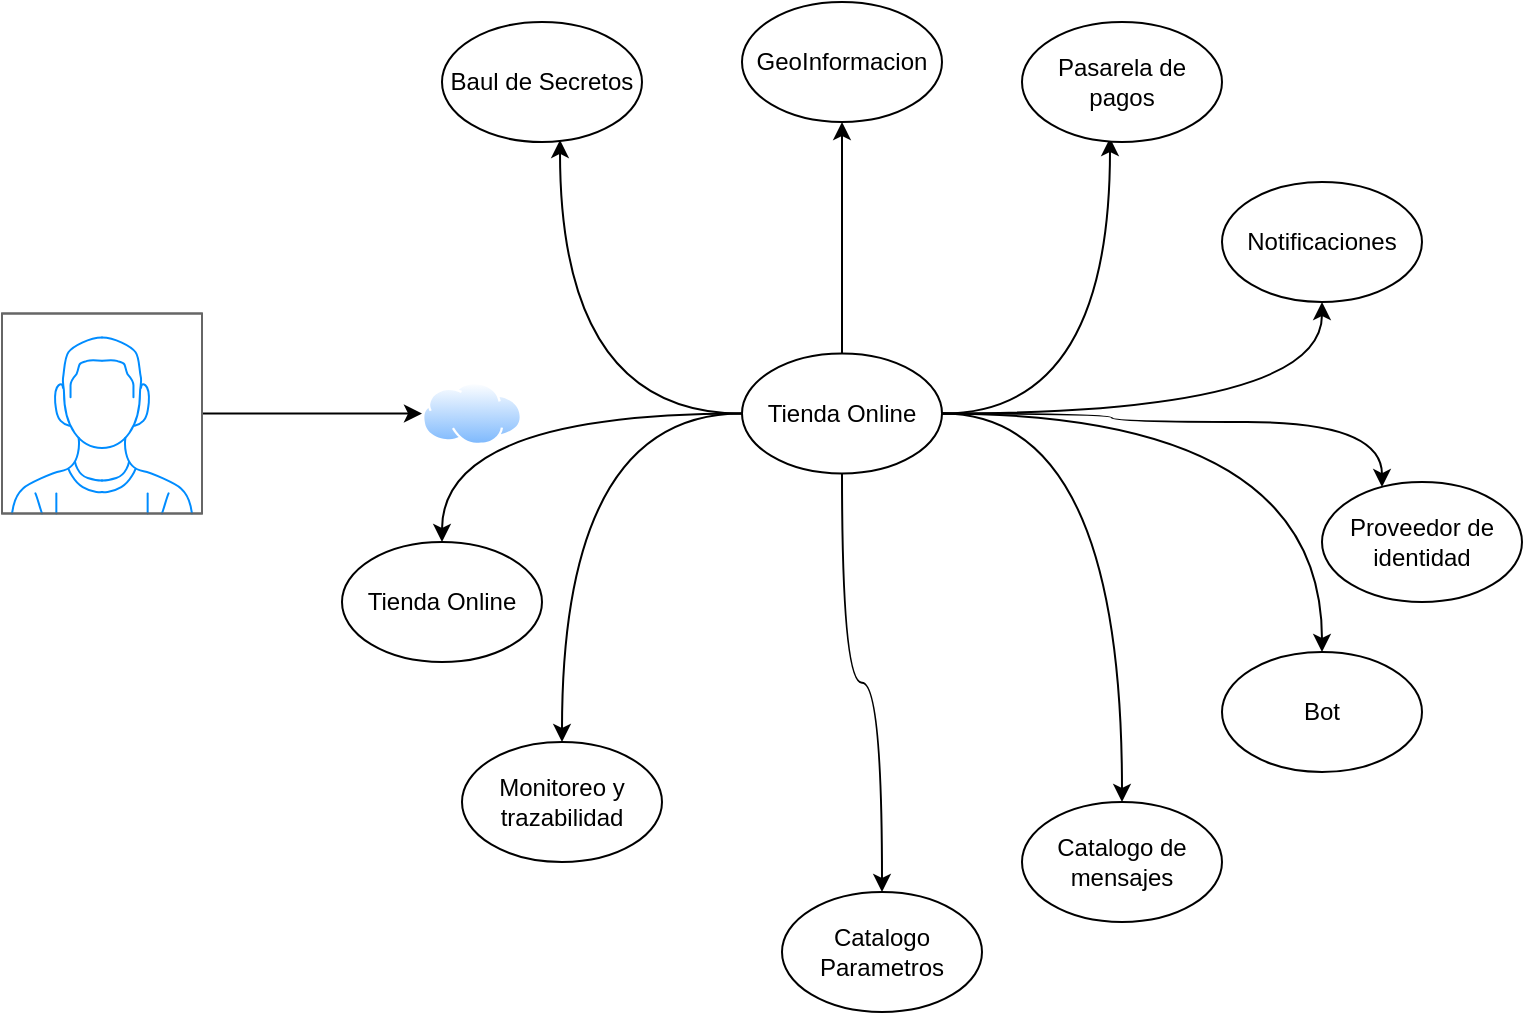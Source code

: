 <mxfile version="20.8.16" type="device" pages="2"><diagram name="Página-1" id="Wryyucmhah-fW5mrJ8Sf"><mxGraphModel dx="864" dy="516" grid="1" gridSize="10" guides="1" tooltips="1" connect="1" arrows="1" fold="1" page="1" pageScale="1" pageWidth="827" pageHeight="1169" math="0" shadow="0"><root><mxCell id="0"/><mxCell id="1" parent="0"/><mxCell id="R9JI09Bv2zR-LtRZ9-bN-1" value="" style="image;aspect=fixed;perimeter=ellipsePerimeter;html=1;align=center;shadow=0;dashed=0;spacingTop=3;image=img/lib/active_directory/internet_cloud.svg;" parent="1" vertex="1"><mxGeometry x="240" y="330" width="50" height="31.5" as="geometry"/></mxCell><mxCell id="R9JI09Bv2zR-LtRZ9-bN-3" style="edgeStyle=orthogonalEdgeStyle;rounded=0;orthogonalLoop=1;jettySize=auto;html=1;" parent="1" source="R9JI09Bv2zR-LtRZ9-bN-2" target="R9JI09Bv2zR-LtRZ9-bN-1" edge="1"><mxGeometry relative="1" as="geometry"><Array as="points"/></mxGeometry></mxCell><mxCell id="R9JI09Bv2zR-LtRZ9-bN-2" value="" style="verticalLabelPosition=bottom;shadow=0;dashed=0;align=center;html=1;verticalAlign=top;strokeWidth=1;shape=mxgraph.mockup.containers.userMale;strokeColor=#666666;strokeColor2=#008cff;" parent="1" vertex="1"><mxGeometry x="30" y="295.75" width="100" height="100" as="geometry"/></mxCell><mxCell id="R9JI09Bv2zR-LtRZ9-bN-15" style="edgeStyle=orthogonalEdgeStyle;rounded=0;orthogonalLoop=1;jettySize=auto;html=1;curved=1;" parent="1" source="R9JI09Bv2zR-LtRZ9-bN-4" target="R9JI09Bv2zR-LtRZ9-bN-12" edge="1"><mxGeometry relative="1" as="geometry"/></mxCell><mxCell id="R9JI09Bv2zR-LtRZ9-bN-16" style="edgeStyle=orthogonalEdgeStyle;rounded=0;orthogonalLoop=1;jettySize=auto;html=1;curved=1;" parent="1" source="R9JI09Bv2zR-LtRZ9-bN-4" target="R9JI09Bv2zR-LtRZ9-bN-11" edge="1"><mxGeometry relative="1" as="geometry"/></mxCell><mxCell id="R9JI09Bv2zR-LtRZ9-bN-17" style="edgeStyle=orthogonalEdgeStyle;rounded=0;orthogonalLoop=1;jettySize=auto;html=1;curved=1;" parent="1" source="R9JI09Bv2zR-LtRZ9-bN-4" target="R9JI09Bv2zR-LtRZ9-bN-14" edge="1"><mxGeometry relative="1" as="geometry"/></mxCell><mxCell id="R9JI09Bv2zR-LtRZ9-bN-18" style="edgeStyle=orthogonalEdgeStyle;rounded=0;orthogonalLoop=1;jettySize=auto;html=1;curved=1;" parent="1" source="R9JI09Bv2zR-LtRZ9-bN-4" target="R9JI09Bv2zR-LtRZ9-bN-10" edge="1"><mxGeometry relative="1" as="geometry"/></mxCell><mxCell id="R9JI09Bv2zR-LtRZ9-bN-19" style="edgeStyle=orthogonalEdgeStyle;rounded=0;orthogonalLoop=1;jettySize=auto;html=1;curved=1;" parent="1" source="R9JI09Bv2zR-LtRZ9-bN-4" target="R9JI09Bv2zR-LtRZ9-bN-9" edge="1"><mxGeometry relative="1" as="geometry"/></mxCell><mxCell id="R9JI09Bv2zR-LtRZ9-bN-20" style="edgeStyle=orthogonalEdgeStyle;rounded=0;orthogonalLoop=1;jettySize=auto;html=1;curved=1;" parent="1" source="R9JI09Bv2zR-LtRZ9-bN-4" target="R9JI09Bv2zR-LtRZ9-bN-8" edge="1"><mxGeometry relative="1" as="geometry"><Array as="points"><mxPoint x="585" y="346"/><mxPoint x="585" y="350"/><mxPoint x="720" y="350"/></Array></mxGeometry></mxCell><mxCell id="R9JI09Bv2zR-LtRZ9-bN-21" style="edgeStyle=orthogonalEdgeStyle;rounded=0;orthogonalLoop=1;jettySize=auto;html=1;curved=1;" parent="1" source="R9JI09Bv2zR-LtRZ9-bN-4" target="R9JI09Bv2zR-LtRZ9-bN-7" edge="1"><mxGeometry relative="1" as="geometry"/></mxCell><mxCell id="R9JI09Bv2zR-LtRZ9-bN-22" style="edgeStyle=orthogonalEdgeStyle;rounded=0;orthogonalLoop=1;jettySize=auto;html=1;entryX=0.44;entryY=0.967;entryDx=0;entryDy=0;entryPerimeter=0;curved=1;" parent="1" source="R9JI09Bv2zR-LtRZ9-bN-4" target="R9JI09Bv2zR-LtRZ9-bN-6" edge="1"><mxGeometry relative="1" as="geometry"/></mxCell><mxCell id="R9JI09Bv2zR-LtRZ9-bN-23" style="edgeStyle=orthogonalEdgeStyle;rounded=0;orthogonalLoop=1;jettySize=auto;html=1;curved=1;" parent="1" source="R9JI09Bv2zR-LtRZ9-bN-4" target="R9JI09Bv2zR-LtRZ9-bN-13" edge="1"><mxGeometry relative="1" as="geometry"/></mxCell><mxCell id="R9JI09Bv2zR-LtRZ9-bN-24" style="edgeStyle=orthogonalEdgeStyle;rounded=0;orthogonalLoop=1;jettySize=auto;html=1;entryX=0.59;entryY=0.983;entryDx=0;entryDy=0;entryPerimeter=0;curved=1;" parent="1" source="R9JI09Bv2zR-LtRZ9-bN-4" target="R9JI09Bv2zR-LtRZ9-bN-5" edge="1"><mxGeometry relative="1" as="geometry"/></mxCell><mxCell id="R9JI09Bv2zR-LtRZ9-bN-4" value="Tienda Online" style="ellipse;whiteSpace=wrap;html=1;" parent="1" vertex="1"><mxGeometry x="400" y="315.75" width="100" height="60" as="geometry"/></mxCell><mxCell id="R9JI09Bv2zR-LtRZ9-bN-5" value="Baul de Secretos" style="ellipse;whiteSpace=wrap;html=1;" parent="1" vertex="1"><mxGeometry x="250" y="150" width="100" height="60" as="geometry"/></mxCell><mxCell id="R9JI09Bv2zR-LtRZ9-bN-6" value="Pasarela de pagos" style="ellipse;whiteSpace=wrap;html=1;" parent="1" vertex="1"><mxGeometry x="540" y="150" width="100" height="60" as="geometry"/></mxCell><mxCell id="R9JI09Bv2zR-LtRZ9-bN-7" value="Notificaciones" style="ellipse;whiteSpace=wrap;html=1;" parent="1" vertex="1"><mxGeometry x="640" y="230" width="100" height="60" as="geometry"/></mxCell><mxCell id="R9JI09Bv2zR-LtRZ9-bN-8" value="Proveedor de identidad" style="ellipse;whiteSpace=wrap;html=1;" parent="1" vertex="1"><mxGeometry x="690" y="380" width="100" height="60" as="geometry"/></mxCell><mxCell id="R9JI09Bv2zR-LtRZ9-bN-9" value="Bot" style="ellipse;whiteSpace=wrap;html=1;" parent="1" vertex="1"><mxGeometry x="640" y="465" width="100" height="60" as="geometry"/></mxCell><mxCell id="R9JI09Bv2zR-LtRZ9-bN-10" value="Catalogo de mensajes" style="ellipse;whiteSpace=wrap;html=1;" parent="1" vertex="1"><mxGeometry x="540" y="540" width="100" height="60" as="geometry"/></mxCell><mxCell id="R9JI09Bv2zR-LtRZ9-bN-11" value="Monitoreo y trazabilidad" style="ellipse;whiteSpace=wrap;html=1;" parent="1" vertex="1"><mxGeometry x="260" y="510" width="100" height="60" as="geometry"/></mxCell><mxCell id="R9JI09Bv2zR-LtRZ9-bN-12" value="Tienda Online" style="ellipse;whiteSpace=wrap;html=1;" parent="1" vertex="1"><mxGeometry x="200" y="410" width="100" height="60" as="geometry"/></mxCell><mxCell id="R9JI09Bv2zR-LtRZ9-bN-13" value="GeoInformacion" style="ellipse;whiteSpace=wrap;html=1;" parent="1" vertex="1"><mxGeometry x="400" y="140" width="100" height="60" as="geometry"/></mxCell><mxCell id="R9JI09Bv2zR-LtRZ9-bN-14" value="Catalogo Parametros" style="ellipse;whiteSpace=wrap;html=1;" parent="1" vertex="1"><mxGeometry x="420" y="585" width="100" height="60" as="geometry"/></mxCell></root></mxGraphModel></diagram><diagram id="0RxNR1JEXDgErhvnBJr3" name="Página-2"><mxGraphModel dx="864" dy="516" grid="1" gridSize="10" guides="1" tooltips="1" connect="1" arrows="1" fold="1" page="1" pageScale="1" pageWidth="827" pageHeight="1169" math="0" shadow="0"><root><mxCell id="0"/><mxCell id="1" parent="0"/><mxCell id="xSWh9EmyfVRPQpltKV7m-1" style="edgeStyle=orthogonalEdgeStyle;rounded=0;orthogonalLoop=1;jettySize=auto;html=1;" edge="1" parent="1" source="Aa8f2Maf4JUacKesTiRi-1" target="Aa8f2Maf4JUacKesTiRi-14"><mxGeometry relative="1" as="geometry"/></mxCell><mxCell id="Aa8f2Maf4JUacKesTiRi-1" value="" style="image;aspect=fixed;perimeter=ellipsePerimeter;html=1;align=center;shadow=0;dashed=0;spacingTop=3;image=img/lib/active_directory/internet_cloud.svg;" parent="1" vertex="1"><mxGeometry x="240" y="330" width="50" height="31.5" as="geometry"/></mxCell><mxCell id="Aa8f2Maf4JUacKesTiRi-2" style="edgeStyle=orthogonalEdgeStyle;rounded=0;orthogonalLoop=1;jettySize=auto;html=1;" parent="1" source="Aa8f2Maf4JUacKesTiRi-3" target="Aa8f2Maf4JUacKesTiRi-1" edge="1"><mxGeometry relative="1" as="geometry"><Array as="points"/></mxGeometry></mxCell><mxCell id="Aa8f2Maf4JUacKesTiRi-3" value="" style="verticalLabelPosition=bottom;shadow=0;dashed=0;align=center;html=1;verticalAlign=top;strokeWidth=1;shape=mxgraph.mockup.containers.userMale;strokeColor=#666666;strokeColor2=#008cff;" parent="1" vertex="1"><mxGeometry x="30" y="295.75" width="100" height="100" as="geometry"/></mxCell><mxCell id="Aa8f2Maf4JUacKesTiRi-5" style="edgeStyle=orthogonalEdgeStyle;rounded=0;orthogonalLoop=1;jettySize=auto;html=1;curved=1;" parent="1" source="Aa8f2Maf4JUacKesTiRi-14" target="Aa8f2Maf4JUacKesTiRi-21" edge="1"><mxGeometry relative="1" as="geometry"/></mxCell><mxCell id="Aa8f2Maf4JUacKesTiRi-6" style="edgeStyle=orthogonalEdgeStyle;rounded=0;orthogonalLoop=1;jettySize=auto;html=1;curved=1;" parent="1" source="Aa8f2Maf4JUacKesTiRi-14" target="Aa8f2Maf4JUacKesTiRi-24" edge="1"><mxGeometry relative="1" as="geometry"/></mxCell><mxCell id="Aa8f2Maf4JUacKesTiRi-7" style="edgeStyle=orthogonalEdgeStyle;rounded=0;orthogonalLoop=1;jettySize=auto;html=1;curved=1;" parent="1" source="Aa8f2Maf4JUacKesTiRi-14" target="Aa8f2Maf4JUacKesTiRi-20" edge="1"><mxGeometry relative="1" as="geometry"/></mxCell><mxCell id="Aa8f2Maf4JUacKesTiRi-9" style="edgeStyle=orthogonalEdgeStyle;rounded=0;orthogonalLoop=1;jettySize=auto;html=1;curved=1;" parent="1" source="Aa8f2Maf4JUacKesTiRi-14" target="Aa8f2Maf4JUacKesTiRi-18" edge="1"><mxGeometry relative="1" as="geometry"><Array as="points"><mxPoint x="585" y="346"/><mxPoint x="585" y="350"/><mxPoint x="720" y="350"/></Array></mxGeometry></mxCell><mxCell id="Aa8f2Maf4JUacKesTiRi-10" style="edgeStyle=orthogonalEdgeStyle;rounded=0;orthogonalLoop=1;jettySize=auto;html=1;curved=1;" parent="1" source="Aa8f2Maf4JUacKesTiRi-14" target="Aa8f2Maf4JUacKesTiRi-17" edge="1"><mxGeometry relative="1" as="geometry"/></mxCell><mxCell id="Aa8f2Maf4JUacKesTiRi-11" style="edgeStyle=orthogonalEdgeStyle;rounded=0;orthogonalLoop=1;jettySize=auto;html=1;entryX=0.44;entryY=0.967;entryDx=0;entryDy=0;entryPerimeter=0;curved=1;" parent="1" source="Aa8f2Maf4JUacKesTiRi-14" target="Aa8f2Maf4JUacKesTiRi-16" edge="1"><mxGeometry relative="1" as="geometry"/></mxCell><mxCell id="Aa8f2Maf4JUacKesTiRi-13" style="edgeStyle=orthogonalEdgeStyle;rounded=0;orthogonalLoop=1;jettySize=auto;html=1;entryX=0.59;entryY=0.983;entryDx=0;entryDy=0;entryPerimeter=0;curved=1;" parent="1" source="Aa8f2Maf4JUacKesTiRi-14" target="Aa8f2Maf4JUacKesTiRi-15" edge="1"><mxGeometry relative="1" as="geometry"/></mxCell><mxCell id="Aa8f2Maf4JUacKesTiRi-14" value="WorkBot" style="ellipse;whiteSpace=wrap;html=1;" parent="1" vertex="1"><mxGeometry x="400" y="315.75" width="100" height="60" as="geometry"/></mxCell><mxCell id="Aa8f2Maf4JUacKesTiRi-15" value="Baul de Secretos" style="ellipse;whiteSpace=wrap;html=1;" parent="1" vertex="1"><mxGeometry x="250" y="150" width="100" height="60" as="geometry"/></mxCell><mxCell id="Aa8f2Maf4JUacKesTiRi-16" value="Pasarela de pagos" style="ellipse;whiteSpace=wrap;html=1;" parent="1" vertex="1"><mxGeometry x="540" y="150" width="100" height="60" as="geometry"/></mxCell><mxCell id="Aa8f2Maf4JUacKesTiRi-17" value="Notificaciones" style="ellipse;whiteSpace=wrap;html=1;" parent="1" vertex="1"><mxGeometry x="640" y="230" width="100" height="60" as="geometry"/></mxCell><mxCell id="Aa8f2Maf4JUacKesTiRi-18" value="Proveedor de identidad" style="ellipse;whiteSpace=wrap;html=1;" parent="1" vertex="1"><mxGeometry x="690" y="380" width="100" height="60" as="geometry"/></mxCell><mxCell id="Aa8f2Maf4JUacKesTiRi-20" value="Catalogo de mensajes" style="ellipse;whiteSpace=wrap;html=1;" parent="1" vertex="1"><mxGeometry x="540" y="540" width="100" height="60" as="geometry"/></mxCell><mxCell id="Aa8f2Maf4JUacKesTiRi-21" value="Monitoreo y trazabilidad" style="ellipse;whiteSpace=wrap;html=1;" parent="1" vertex="1"><mxGeometry x="260" y="510" width="100" height="60" as="geometry"/></mxCell><mxCell id="Aa8f2Maf4JUacKesTiRi-24" value="Catalogo Parametros" style="ellipse;whiteSpace=wrap;html=1;" parent="1" vertex="1"><mxGeometry x="400" y="585" width="100" height="60" as="geometry"/></mxCell><mxCell id="Aa8f2Maf4JUacKesTiRi-25" value="Muy necesario ya que la aplicacion debera poder mandar al cliente a pagar la membresia, y estos permiten devolver si fue exitoso o no" style="rounded=0;whiteSpace=wrap;html=1;" parent="1" vertex="1"><mxGeometry x="560" width="120" height="120" as="geometry"/></mxCell><mxCell id="Aa8f2Maf4JUacKesTiRi-26" value="Se debe poder enviar notificaciones a los miembros sobre eventos, ofertas o actividades que realice el centro deportivo" style="rounded=0;whiteSpace=wrap;html=1;" parent="1" vertex="1"><mxGeometry x="700" y="100" width="120" height="130" as="geometry"/></mxCell><mxCell id="Aa8f2Maf4JUacKesTiRi-27" value="El minimo de seguridad tanto para el usuario final como em miembro" style="rounded=0;whiteSpace=wrap;html=1;" parent="1" vertex="1"><mxGeometry x="720" y="440" width="100" height="140" as="geometry"/></mxCell><mxCell id="Aa8f2Maf4JUacKesTiRi-28" value="Mensajes para cada error o excepcion ue llegue a suceder, con el fin de que la aplicacion no tenga que guardarlos y liberar codigo quemado" style="rounded=0;whiteSpace=wrap;html=1;" parent="1" vertex="1"><mxGeometry x="560" y="600" width="100" height="140" as="geometry"/></mxCell><mxCell id="Aa8f2Maf4JUacKesTiRi-29" value="Manejor de horarios, tarifas y membresias, asi como tambien un programa de activdades" style="rounded=0;whiteSpace=wrap;html=1;" parent="1" vertex="1"><mxGeometry x="400" y="645" width="100" height="140" as="geometry"/></mxCell><mxCell id="Aa8f2Maf4JUacKesTiRi-30" value="En caso de que aumente demasiado la cantidad de usuarios que usan la aplicacion para algo esto le permitira aumnetar los recursos como corresponde" style="rounded=0;whiteSpace=wrap;html=1;" parent="1" vertex="1"><mxGeometry x="240" y="570" width="130" height="140" as="geometry"/></mxCell><mxCell id="Aa8f2Maf4JUacKesTiRi-31" value="Contraseñas y datos sensibles, asi como tambien el cifrado" style="rounded=0;whiteSpace=wrap;html=1;" parent="1" vertex="1"><mxGeometry x="240" y="30" width="120" height="120" as="geometry"/></mxCell></root></mxGraphModel></diagram></mxfile>